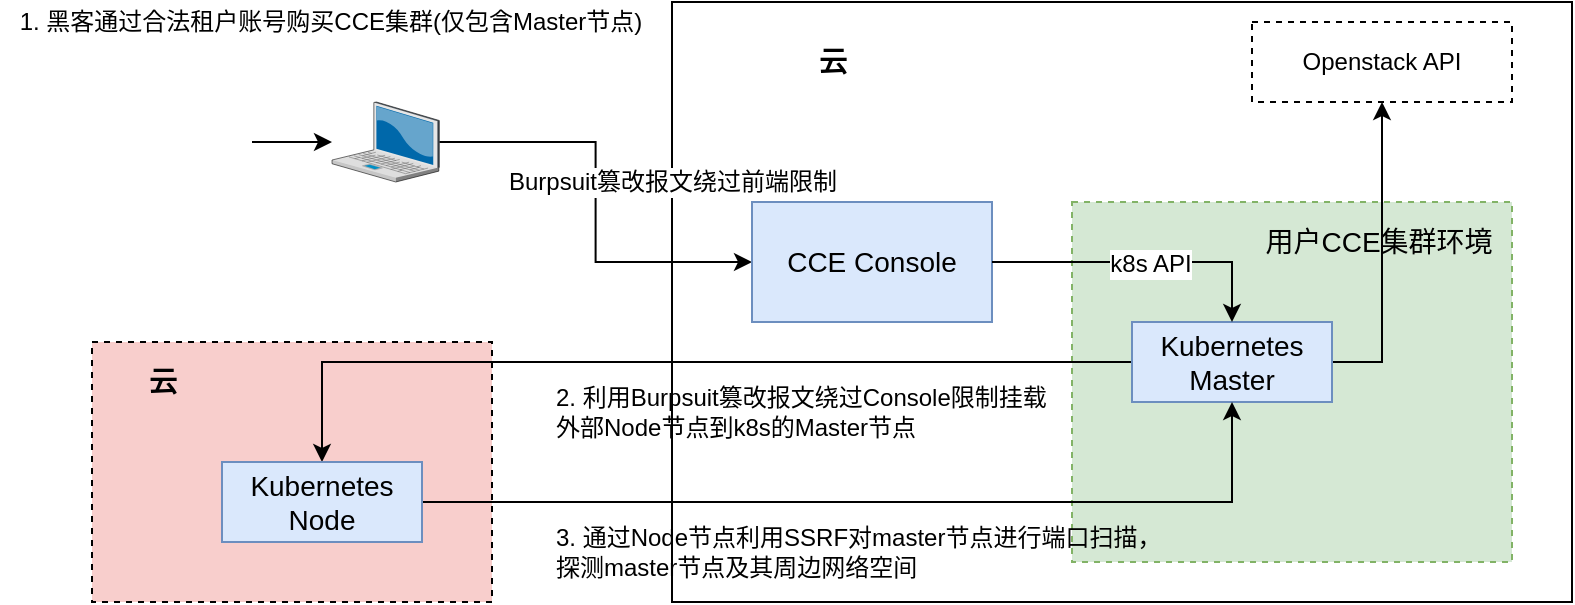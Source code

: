 <mxfile version="15.6.6" type="github">
  <diagram id="Nj2AByVYtCVNHTdZXL1t" name="Page-1">
    <mxGraphModel dx="1038" dy="707" grid="1" gridSize="10" guides="1" tooltips="1" connect="1" arrows="1" fold="1" page="1" pageScale="1" pageWidth="827" pageHeight="1169" math="0" shadow="0">
      <root>
        <mxCell id="0" />
        <mxCell id="1" parent="0" />
        <mxCell id="3Og_kDP2EHvTPNa3YOQe-15" style="edgeStyle=none;rounded=0;orthogonalLoop=1;jettySize=auto;html=1;labelBackgroundColor=default;fontSize=14;fontColor=default;strokeColor=default;" edge="1" parent="1" source="3Og_kDP2EHvTPNa3YOQe-1" target="3Og_kDP2EHvTPNa3YOQe-4">
          <mxGeometry relative="1" as="geometry" />
        </mxCell>
        <mxCell id="3Og_kDP2EHvTPNa3YOQe-1" value="" style="shape=image;html=1;verticalAlign=top;verticalLabelPosition=bottom;labelBackgroundColor=#ffffff;imageAspect=0;aspect=fixed;image=https://cdn0.iconfinder.com/data/icons/kameleon-free-pack-rounded/110/Hacker-128.png;fontColor=default;strokeColor=default;" vertex="1" parent="1">
          <mxGeometry x="150" y="140" width="60" height="60" as="geometry" />
        </mxCell>
        <mxCell id="3Og_kDP2EHvTPNa3YOQe-2" value="" style="rounded=0;whiteSpace=wrap;html=1;fillColor=default;strokeColor=default;fontColor=default;strokeWidth=1;" vertex="1" parent="1">
          <mxGeometry x="420" y="100" width="450" height="300" as="geometry" />
        </mxCell>
        <mxCell id="3Og_kDP2EHvTPNa3YOQe-3" value="" style="rounded=0;whiteSpace=wrap;html=1;strokeColor=default;fillColor=#f8cecc;fontColor=default;dashed=1;" vertex="1" parent="1">
          <mxGeometry x="130" y="270" width="200" height="130" as="geometry" />
        </mxCell>
        <mxCell id="3Og_kDP2EHvTPNa3YOQe-16" style="edgeStyle=orthogonalEdgeStyle;rounded=0;orthogonalLoop=1;jettySize=auto;html=1;entryX=0;entryY=0.5;entryDx=0;entryDy=0;labelBackgroundColor=default;fontSize=14;fontColor=default;strokeColor=default;" edge="1" parent="1" source="3Og_kDP2EHvTPNa3YOQe-4" target="3Og_kDP2EHvTPNa3YOQe-7">
          <mxGeometry relative="1" as="geometry" />
        </mxCell>
        <mxCell id="3Og_kDP2EHvTPNa3YOQe-27" value="Burpsuit篡改报文绕过前端限制" style="edgeLabel;html=1;align=center;verticalAlign=middle;resizable=0;points=[];fontSize=12;fontColor=default;labelBackgroundColor=default;" vertex="1" connectable="0" parent="3Og_kDP2EHvTPNa3YOQe-16">
          <mxGeometry x="-0.106" y="-7" relative="1" as="geometry">
            <mxPoint x="45" y="1" as="offset" />
          </mxGeometry>
        </mxCell>
        <mxCell id="3Og_kDP2EHvTPNa3YOQe-4" value="" style="verticalLabelPosition=bottom;sketch=0;aspect=fixed;html=1;verticalAlign=top;strokeColor=default;align=center;outlineConnect=0;shape=mxgraph.citrix.laptop_2;fontColor=default;fillColor=default;" vertex="1" parent="1">
          <mxGeometry x="250" y="150" width="53.64" height="40" as="geometry" />
        </mxCell>
        <mxCell id="3Og_kDP2EHvTPNa3YOQe-5" value="云" style="text;html=1;align=center;verticalAlign=middle;resizable=0;points=[];autosize=1;strokeColor=none;fillColor=none;fontColor=default;fontStyle=1;fontSize=14;" vertex="1" parent="1">
          <mxGeometry x="485" y="120" width="30" height="20" as="geometry" />
        </mxCell>
        <mxCell id="3Og_kDP2EHvTPNa3YOQe-6" value="云" style="text;html=1;align=center;verticalAlign=middle;resizable=0;points=[];autosize=1;strokeColor=none;fillColor=none;fontColor=default;fontStyle=1;fontSize=14;" vertex="1" parent="1">
          <mxGeometry x="150" y="280" width="30" height="20" as="geometry" />
        </mxCell>
        <mxCell id="3Og_kDP2EHvTPNa3YOQe-7" value="CCE Console" style="rounded=0;whiteSpace=wrap;html=1;fontSize=14;strokeColor=#6c8ebf;fillColor=#dae8fc;fontColor=default;" vertex="1" parent="1">
          <mxGeometry x="460" y="200" width="120" height="60" as="geometry" />
        </mxCell>
        <mxCell id="3Og_kDP2EHvTPNa3YOQe-9" value="" style="rounded=0;whiteSpace=wrap;html=1;fontSize=14;strokeColor=#82b366;fillColor=#d5e8d4;dashed=1;fontColor=default;" vertex="1" parent="1">
          <mxGeometry x="620" y="200" width="220" height="180" as="geometry" />
        </mxCell>
        <mxCell id="3Og_kDP2EHvTPNa3YOQe-10" value="用户CCE集群环境" style="text;html=1;align=center;verticalAlign=middle;resizable=0;points=[];autosize=1;strokeColor=none;fillColor=none;fontSize=14;fontColor=default;" vertex="1" parent="1">
          <mxGeometry x="708" y="210" width="130" height="20" as="geometry" />
        </mxCell>
        <mxCell id="3Og_kDP2EHvTPNa3YOQe-19" style="edgeStyle=orthogonalEdgeStyle;rounded=0;orthogonalLoop=1;jettySize=auto;html=1;labelBackgroundColor=default;fontSize=14;fontColor=default;strokeColor=default;" edge="1" parent="1" source="3Og_kDP2EHvTPNa3YOQe-12" target="3Og_kDP2EHvTPNa3YOQe-13">
          <mxGeometry relative="1" as="geometry" />
        </mxCell>
        <mxCell id="3Og_kDP2EHvTPNa3YOQe-23" style="edgeStyle=orthogonalEdgeStyle;rounded=0;orthogonalLoop=1;jettySize=auto;html=1;entryX=0.5;entryY=1;entryDx=0;entryDy=0;labelBackgroundColor=default;fontSize=14;fontColor=default;strokeColor=default;" edge="1" parent="1" source="3Og_kDP2EHvTPNa3YOQe-12" target="3Og_kDP2EHvTPNa3YOQe-21">
          <mxGeometry relative="1" as="geometry">
            <Array as="points">
              <mxPoint x="775" y="280" />
            </Array>
          </mxGeometry>
        </mxCell>
        <mxCell id="3Og_kDP2EHvTPNa3YOQe-12" value="Kubernetes Master" style="rounded=0;whiteSpace=wrap;html=1;fontSize=14;strokeColor=#6c8ebf;fillColor=#dae8fc;fontColor=default;" vertex="1" parent="1">
          <mxGeometry x="650" y="260" width="100" height="40" as="geometry" />
        </mxCell>
        <mxCell id="3Og_kDP2EHvTPNa3YOQe-14" style="rounded=0;orthogonalLoop=1;jettySize=auto;html=1;fontSize=14;fontColor=default;strokeColor=default;labelBackgroundColor=default;edgeStyle=orthogonalEdgeStyle;" edge="1" parent="1" source="3Og_kDP2EHvTPNa3YOQe-13" target="3Og_kDP2EHvTPNa3YOQe-12">
          <mxGeometry relative="1" as="geometry" />
        </mxCell>
        <mxCell id="3Og_kDP2EHvTPNa3YOQe-13" value="Kubernetes Node" style="rounded=0;whiteSpace=wrap;html=1;fontSize=14;strokeColor=#6c8ebf;fillColor=#dae8fc;fontColor=default;" vertex="1" parent="1">
          <mxGeometry x="195" y="330" width="100" height="40" as="geometry" />
        </mxCell>
        <mxCell id="3Og_kDP2EHvTPNa3YOQe-17" style="edgeStyle=orthogonalEdgeStyle;rounded=0;orthogonalLoop=1;jettySize=auto;html=1;entryX=0.5;entryY=0;entryDx=0;entryDy=0;labelBackgroundColor=default;fontSize=14;fontColor=default;strokeColor=default;" edge="1" parent="1" source="3Og_kDP2EHvTPNa3YOQe-7" target="3Og_kDP2EHvTPNa3YOQe-12">
          <mxGeometry relative="1" as="geometry">
            <Array as="points">
              <mxPoint x="700" y="230" />
            </Array>
          </mxGeometry>
        </mxCell>
        <mxCell id="3Og_kDP2EHvTPNa3YOQe-25" value="k8s API" style="edgeLabel;html=1;align=center;verticalAlign=middle;resizable=0;points=[];fontSize=12;fontColor=default;labelBackgroundColor=default;" vertex="1" connectable="0" parent="3Og_kDP2EHvTPNa3YOQe-17">
          <mxGeometry x="0.051" y="-1" relative="1" as="geometry">
            <mxPoint as="offset" />
          </mxGeometry>
        </mxCell>
        <mxCell id="3Og_kDP2EHvTPNa3YOQe-20" value="1. 黑客通过合法租户账号购买CCE集群(仅包含Master节点)" style="text;html=1;align=center;verticalAlign=middle;resizable=0;points=[];autosize=1;strokeColor=none;fillColor=none;fontSize=12;fontColor=default;" vertex="1" parent="1">
          <mxGeometry x="84" y="100" width="330" height="20" as="geometry" />
        </mxCell>
        <mxCell id="3Og_kDP2EHvTPNa3YOQe-21" value="Openstack API" style="rounded=0;whiteSpace=wrap;html=1;fillColor=default;strokeColor=default;fontColor=default;dashed=1;" vertex="1" parent="1">
          <mxGeometry x="710" y="110" width="130" height="40" as="geometry" />
        </mxCell>
        <mxCell id="3Og_kDP2EHvTPNa3YOQe-24" value="&lt;div style=&quot;&quot;&gt;&lt;span&gt;2. 利用Burpsuit篡改报文绕过Console限制挂载&lt;/span&gt;&lt;/div&gt;外部Node节点到k8s的Master节点" style="text;html=1;align=left;verticalAlign=middle;resizable=0;points=[];autosize=1;strokeColor=none;fillColor=none;fontSize=12;fontColor=default;" vertex="1" parent="1">
          <mxGeometry x="360" y="290" width="260" height="30" as="geometry" />
        </mxCell>
        <mxCell id="3Og_kDP2EHvTPNa3YOQe-26" value="&lt;div&gt;&lt;span&gt;3. 通过Node节点利用SSRF对master节点进行端口扫描，&lt;/span&gt;&lt;/div&gt;&lt;div&gt;&lt;span&gt;探测master节点及其周边网络空间&lt;/span&gt;&lt;/div&gt;" style="text;html=1;align=left;verticalAlign=middle;resizable=0;points=[];autosize=1;strokeColor=none;fillColor=none;fontSize=12;fontColor=default;" vertex="1" parent="1">
          <mxGeometry x="360" y="360" width="320" height="30" as="geometry" />
        </mxCell>
      </root>
    </mxGraphModel>
  </diagram>
</mxfile>
